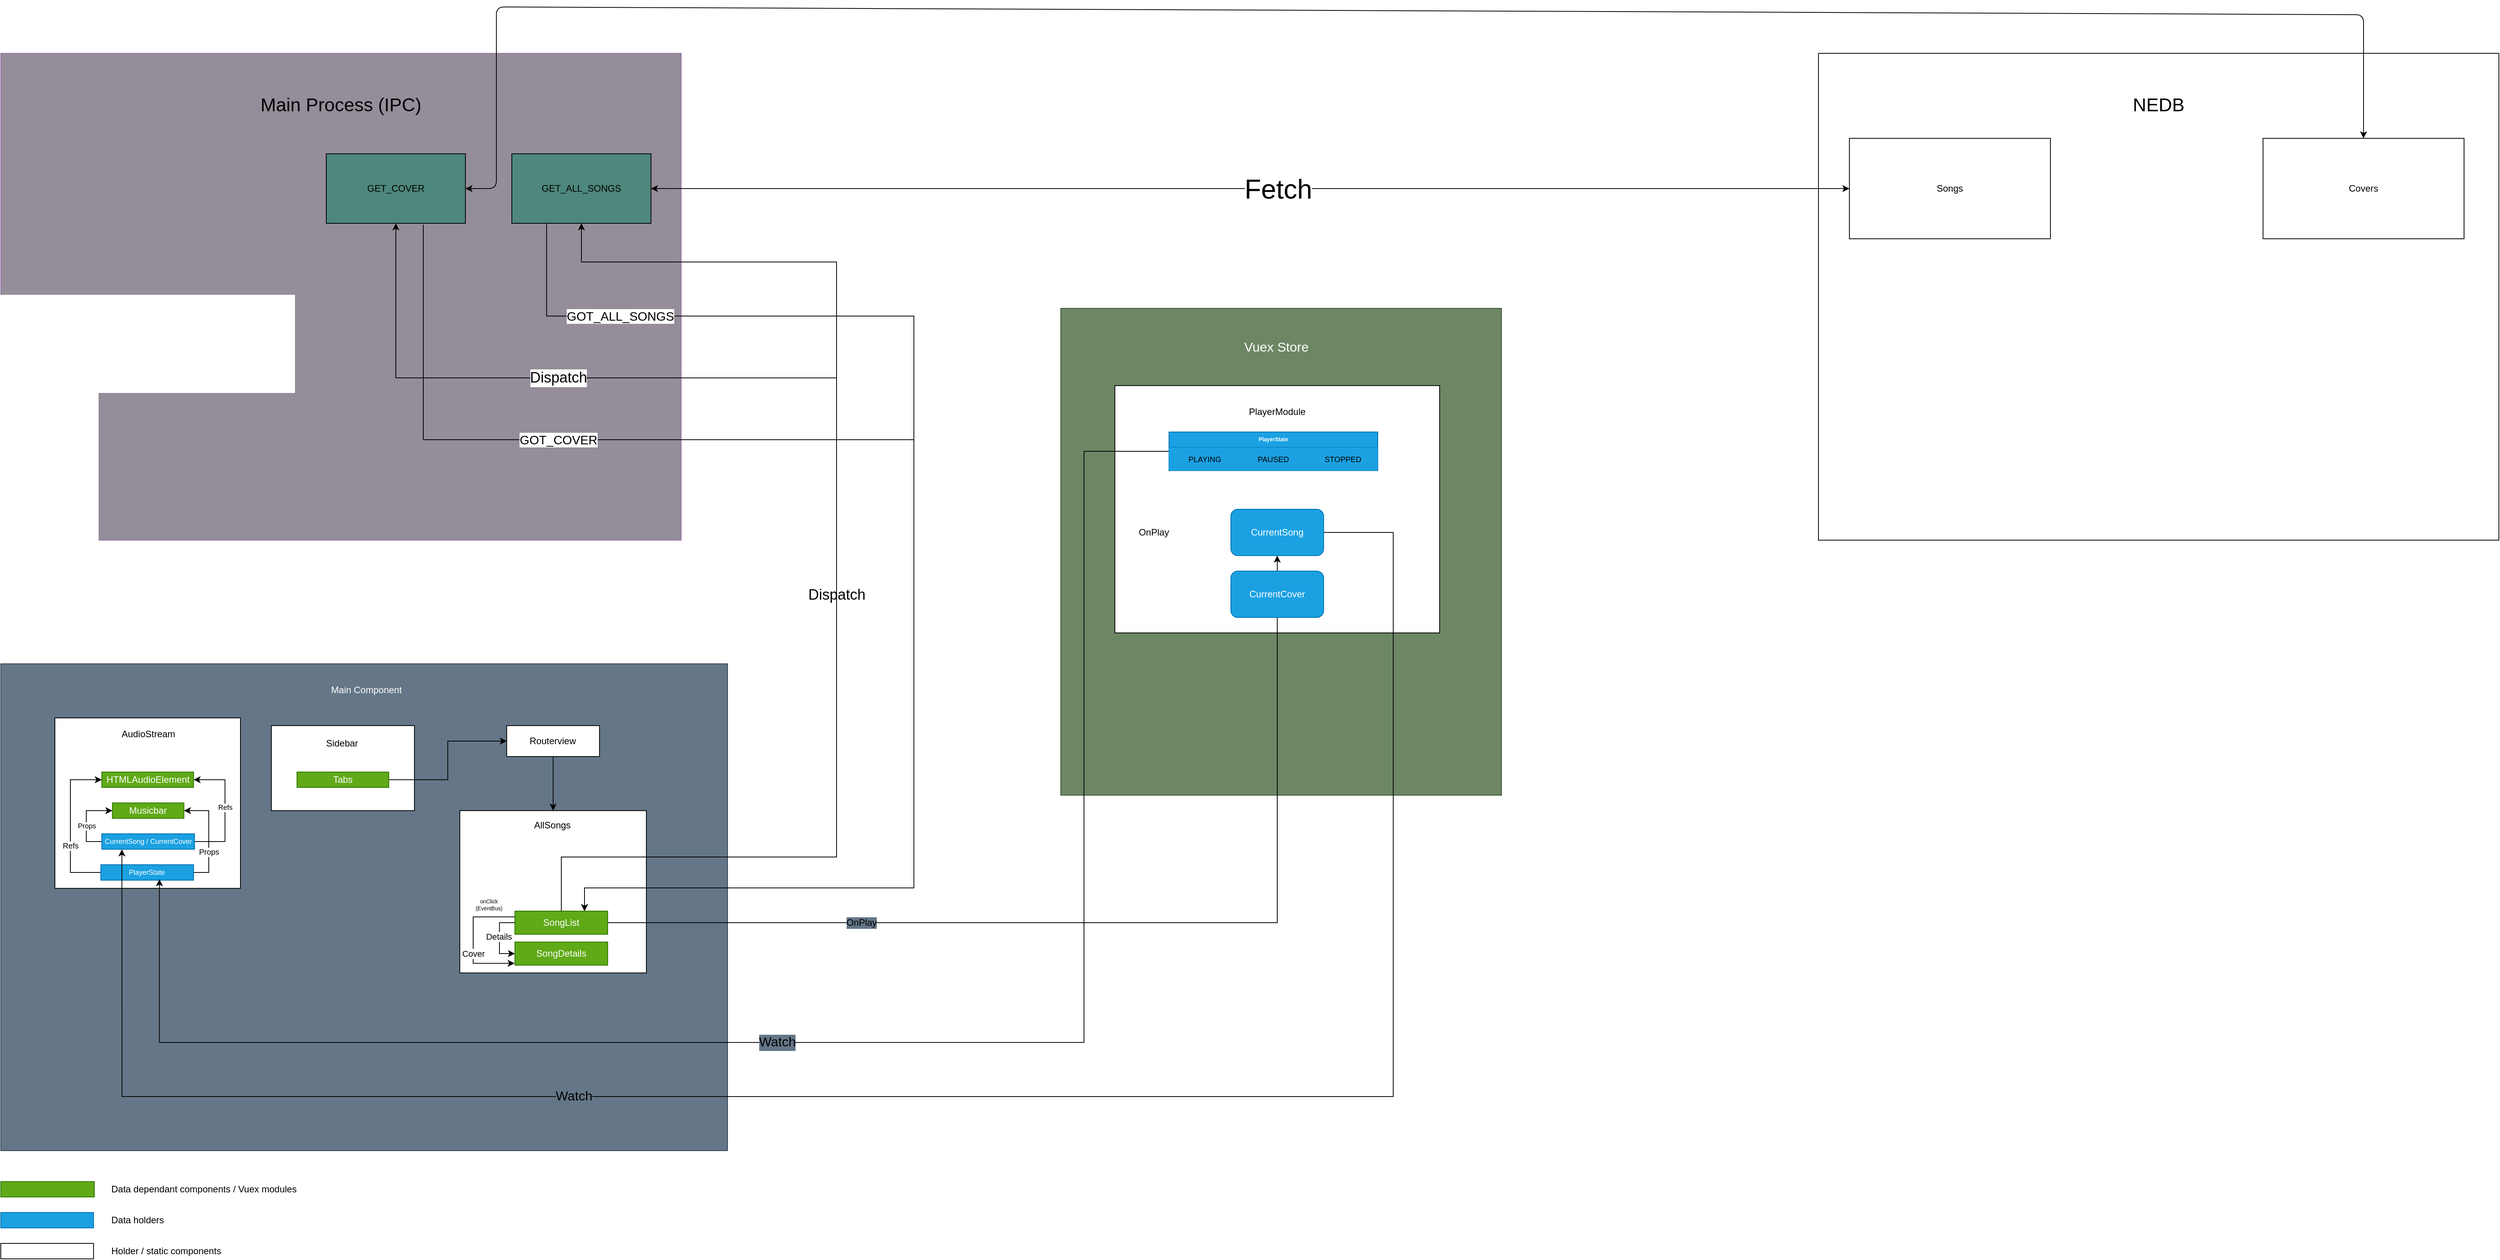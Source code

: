 <mxfile version="13.10.0" type="embed">
    <diagram id="kgpKYQtTHZ0yAKxKKP6v" name="Page-1">
        <mxGraphModel dx="2723" dy="1408" grid="1" gridSize="10" guides="1" tooltips="1" connect="1" arrows="1" fold="1" page="1" pageScale="1" pageWidth="850" pageHeight="1100" math="0" shadow="0">
            <root>
                <mxCell id="0"/>
                <mxCell id="1" parent="0"/>
                <mxCell id="_pVvDDTqTVWBj4t2EdJC-2" value="&lt;div&gt;Main Component&lt;/div&gt;" style="rounded=0;whiteSpace=wrap;html=1;align=start;container=1;movableLabel=1;recursiveResize=0;fillColor=#647687;strokeColor=#314354;fontColor=#ffffff;" parent="1" vertex="1">
                    <mxGeometry x="49" y="940" width="940" height="630" as="geometry">
                        <mxPoint x="3" y="-281" as="offset"/>
                    </mxGeometry>
                </mxCell>
                <mxCell id="_pVvDDTqTVWBj4t2EdJC-4" value="AudioStream" style="rounded=0;whiteSpace=wrap;html=1;movableLabel=1;" parent="_pVvDDTqTVWBj4t2EdJC-2" vertex="1">
                    <mxGeometry x="70" y="70" width="240" height="220.54" as="geometry">
                        <mxPoint x="1" y="-89" as="offset"/>
                    </mxGeometry>
                </mxCell>
                <mxCell id="_pVvDDTqTVWBj4t2EdJC-5" value="HTMLAudioElement" style="rounded=0;whiteSpace=wrap;html=1;fillColor=#60a917;strokeColor=#2D7600;fontColor=#ffffff;" parent="_pVvDDTqTVWBj4t2EdJC-2" vertex="1">
                    <mxGeometry x="130.63" y="140" width="118.75" height="20" as="geometry"/>
                </mxCell>
                <mxCell id="_pVvDDTqTVWBj4t2EdJC-6" value="Musicbar" style="rounded=0;whiteSpace=wrap;html=1;fillColor=#60a917;strokeColor=#2D7600;fontColor=#ffffff;" parent="_pVvDDTqTVWBj4t2EdJC-2" vertex="1">
                    <mxGeometry x="144.38" y="180" width="92.5" height="20" as="geometry"/>
                </mxCell>
                <mxCell id="_pVvDDTqTVWBj4t2EdJC-7" value="Sidebar" style="rounded=0;whiteSpace=wrap;html=1;movableLabel=1;" parent="_pVvDDTqTVWBj4t2EdJC-2" vertex="1">
                    <mxGeometry x="350" y="80" width="185" height="110" as="geometry">
                        <mxPoint x="-1" y="-32" as="offset"/>
                    </mxGeometry>
                </mxCell>
                <mxCell id="_pVvDDTqTVWBj4t2EdJC-74" style="edgeStyle=orthogonalEdgeStyle;rounded=0;orthogonalLoop=1;jettySize=auto;html=1;entryX=0;entryY=0.5;entryDx=0;entryDy=0;fontSize=9;" parent="_pVvDDTqTVWBj4t2EdJC-2" source="_pVvDDTqTVWBj4t2EdJC-8" target="_pVvDDTqTVWBj4t2EdJC-10" edge="1">
                    <mxGeometry relative="1" as="geometry"/>
                </mxCell>
                <mxCell id="_pVvDDTqTVWBj4t2EdJC-8" value="Tabs" style="rounded=0;whiteSpace=wrap;html=1;fillColor=#60a917;strokeColor=#2D7600;fontColor=#ffffff;" parent="_pVvDDTqTVWBj4t2EdJC-2" vertex="1">
                    <mxGeometry x="383.13" y="140" width="118.75" height="20" as="geometry"/>
                </mxCell>
                <mxCell id="_pVvDDTqTVWBj4t2EdJC-36" value="" style="edgeStyle=orthogonalEdgeStyle;rounded=0;orthogonalLoop=1;jettySize=auto;html=1;" parent="_pVvDDTqTVWBj4t2EdJC-2" source="_pVvDDTqTVWBj4t2EdJC-10" target="_pVvDDTqTVWBj4t2EdJC-35" edge="1">
                    <mxGeometry relative="1" as="geometry"/>
                </mxCell>
                <mxCell id="_pVvDDTqTVWBj4t2EdJC-10" value="Routerview" style="rounded=0;whiteSpace=wrap;html=1;" parent="_pVvDDTqTVWBj4t2EdJC-2" vertex="1">
                    <mxGeometry x="654.38" y="80" width="120" height="40" as="geometry"/>
                </mxCell>
                <mxCell id="_pVvDDTqTVWBj4t2EdJC-35" value="AllSongs" style="whiteSpace=wrap;html=1;rounded=0;movableLabel=1;" parent="_pVvDDTqTVWBj4t2EdJC-2" vertex="1">
                    <mxGeometry x="593.75" y="190" width="241.25" height="210" as="geometry">
                        <mxPoint x="-1" y="-86" as="offset"/>
                    </mxGeometry>
                </mxCell>
                <mxCell id="_pVvDDTqTVWBj4t2EdJC-39" style="edgeStyle=orthogonalEdgeStyle;rounded=0;orthogonalLoop=1;jettySize=auto;html=1;entryX=0;entryY=0.5;entryDx=0;entryDy=0;exitX=0;exitY=0.5;exitDx=0;exitDy=0;" parent="_pVvDDTqTVWBj4t2EdJC-2" source="_pVvDDTqTVWBj4t2EdJC-37" target="_pVvDDTqTVWBj4t2EdJC-38" edge="1">
                    <mxGeometry relative="1" as="geometry"/>
                </mxCell>
                <mxCell id="8" value="Details" style="edgeLabel;html=1;align=center;verticalAlign=middle;resizable=0;points=[];" vertex="1" connectable="0" parent="_pVvDDTqTVWBj4t2EdJC-39">
                    <mxGeometry x="-0.463" y="1" relative="1" as="geometry">
                        <mxPoint x="-2" y="16.61" as="offset"/>
                    </mxGeometry>
                </mxCell>
                <mxCell id="_pVvDDTqTVWBj4t2EdJC-37" value="SongList" style="rounded=0;whiteSpace=wrap;html=1;fillColor=#60a917;strokeColor=#2D7600;fontColor=#ffffff;" parent="_pVvDDTqTVWBj4t2EdJC-2" vertex="1">
                    <mxGeometry x="665" y="320" width="120" height="30" as="geometry"/>
                </mxCell>
                <mxCell id="_pVvDDTqTVWBj4t2EdJC-38" value="SongDetails" style="rounded=0;whiteSpace=wrap;html=1;fillColor=#60a917;strokeColor=#2D7600;fontColor=#ffffff;" parent="_pVvDDTqTVWBj4t2EdJC-2" vertex="1">
                    <mxGeometry x="665" y="360" width="120" height="30" as="geometry"/>
                </mxCell>
                <mxCell id="_pVvDDTqTVWBj4t2EdJC-41" value="&lt;font style=&quot;font-size: 7px&quot;&gt;onClick&lt;br style=&quot;font-size: 7px&quot;&gt;(EventBus)&lt;br style=&quot;font-size: 7px&quot;&gt;&lt;/font&gt;" style="text;html=1;strokeColor=none;fillColor=none;align=center;verticalAlign=middle;whiteSpace=wrap;rounded=0;fontSize=7;" parent="_pVvDDTqTVWBj4t2EdJC-2" vertex="1">
                    <mxGeometry x="597.75" y="303.5" width="67.25" height="16.5" as="geometry"/>
                </mxCell>
                <mxCell id="_pVvDDTqTVWBj4t2EdJC-69" style="edgeStyle=orthogonalEdgeStyle;rounded=0;orthogonalLoop=1;jettySize=auto;html=1;entryX=0;entryY=0.5;entryDx=0;entryDy=0;fontSize=9;exitX=0;exitY=0.5;exitDx=0;exitDy=0;" parent="_pVvDDTqTVWBj4t2EdJC-2" source="_pVvDDTqTVWBj4t2EdJC-66" target="_pVvDDTqTVWBj4t2EdJC-6" edge="1">
                    <mxGeometry relative="1" as="geometry"/>
                </mxCell>
                <mxCell id="_pVvDDTqTVWBj4t2EdJC-71" value="Props" style="edgeLabel;html=1;align=center;verticalAlign=middle;resizable=0;points=[];fontSize=9;" parent="_pVvDDTqTVWBj4t2EdJC-69" vertex="1" connectable="0">
                    <mxGeometry x="-0.041" relative="1" as="geometry">
                        <mxPoint y="5.03" as="offset"/>
                    </mxGeometry>
                </mxCell>
                <mxCell id="_pVvDDTqTVWBj4t2EdJC-70" style="edgeStyle=orthogonalEdgeStyle;rounded=0;orthogonalLoop=1;jettySize=auto;html=1;entryX=1;entryY=0.5;entryDx=0;entryDy=0;fontSize=9;exitX=1;exitY=0.5;exitDx=0;exitDy=0;" parent="_pVvDDTqTVWBj4t2EdJC-2" source="_pVvDDTqTVWBj4t2EdJC-66" target="_pVvDDTqTVWBj4t2EdJC-5" edge="1">
                    <mxGeometry relative="1" as="geometry">
                        <Array as="points">
                            <mxPoint x="290" y="230"/>
                            <mxPoint x="290" y="150"/>
                        </Array>
                    </mxGeometry>
                </mxCell>
                <mxCell id="_pVvDDTqTVWBj4t2EdJC-73" value="Refs" style="edgeLabel;html=1;align=center;verticalAlign=middle;resizable=0;points=[];fontSize=9;" parent="_pVvDDTqTVWBj4t2EdJC-70" vertex="1" connectable="0">
                    <mxGeometry x="0.221" relative="1" as="geometry">
                        <mxPoint y="14.12" as="offset"/>
                    </mxGeometry>
                </mxCell>
                <mxCell id="_pVvDDTqTVWBj4t2EdJC-66" value="CurrentSong / CurrentCover" style="rounded=0;whiteSpace=wrap;html=1;fontSize=9;fillColor=#1ba1e2;strokeColor=#006EAF;fontColor=#ffffff;" parent="_pVvDDTqTVWBj4t2EdJC-2" vertex="1">
                    <mxGeometry x="130.63" y="220" width="120" height="20" as="geometry"/>
                </mxCell>
                <mxCell id="_pVvDDTqTVWBj4t2EdJC-78" style="edgeStyle=orthogonalEdgeStyle;rounded=0;orthogonalLoop=1;jettySize=auto;html=1;entryX=0;entryY=0.5;entryDx=0;entryDy=0;fontSize=12;" parent="_pVvDDTqTVWBj4t2EdJC-2" source="_pVvDDTqTVWBj4t2EdJC-76" target="_pVvDDTqTVWBj4t2EdJC-5" edge="1">
                    <mxGeometry relative="1" as="geometry">
                        <Array as="points">
                            <mxPoint x="90" y="270"/>
                            <mxPoint x="90" y="150"/>
                        </Array>
                    </mxGeometry>
                </mxCell>
                <mxCell id="_pVvDDTqTVWBj4t2EdJC-81" value="Refs" style="edgeLabel;html=1;align=center;verticalAlign=middle;resizable=0;points=[];fontSize=10;" parent="_pVvDDTqTVWBj4t2EdJC-78" vertex="1" connectable="0">
                    <mxGeometry x="-0.076" relative="1" as="geometry">
                        <mxPoint y="18" as="offset"/>
                    </mxGeometry>
                </mxCell>
                <mxCell id="_pVvDDTqTVWBj4t2EdJC-79" style="edgeStyle=orthogonalEdgeStyle;rounded=0;orthogonalLoop=1;jettySize=auto;html=1;entryX=1;entryY=0.5;entryDx=0;entryDy=0;fontSize=12;" parent="_pVvDDTqTVWBj4t2EdJC-2" source="_pVvDDTqTVWBj4t2EdJC-76" target="_pVvDDTqTVWBj4t2EdJC-6" edge="1">
                    <mxGeometry relative="1" as="geometry">
                        <Array as="points">
                            <mxPoint x="269" y="270"/>
                            <mxPoint x="269" y="190"/>
                        </Array>
                    </mxGeometry>
                </mxCell>
                <mxCell id="_pVvDDTqTVWBj4t2EdJC-80" value="Props" style="edgeLabel;html=1;align=center;verticalAlign=middle;resizable=0;points=[];fontSize=10;" parent="_pVvDDTqTVWBj4t2EdJC-79" vertex="1" connectable="0">
                    <mxGeometry x="-0.284" relative="1" as="geometry">
                        <mxPoint as="offset"/>
                    </mxGeometry>
                </mxCell>
                <mxCell id="_pVvDDTqTVWBj4t2EdJC-76" value="PlayerState" style="rounded=0;whiteSpace=wrap;html=1;fontSize=9;fillColor=#1ba1e2;strokeColor=#006EAF;fontColor=#ffffff;" parent="_pVvDDTqTVWBj4t2EdJC-2" vertex="1">
                    <mxGeometry x="129.38" y="260" width="120" height="20" as="geometry"/>
                </mxCell>
                <mxCell id="35" style="edgeStyle=orthogonalEdgeStyle;rounded=0;orthogonalLoop=1;jettySize=auto;html=1;entryX=-0.003;entryY=0.92;entryDx=0;entryDy=0;exitX=0;exitY=0.25;exitDx=0;exitDy=0;entryPerimeter=0;" edge="1" parent="_pVvDDTqTVWBj4t2EdJC-2" source="_pVvDDTqTVWBj4t2EdJC-37" target="_pVvDDTqTVWBj4t2EdJC-38">
                    <mxGeometry relative="1" as="geometry">
                        <mxPoint x="611" y="330" as="sourcePoint"/>
                        <mxPoint x="611" y="370" as="targetPoint"/>
                        <Array as="points">
                            <mxPoint x="611" y="328"/>
                            <mxPoint x="611" y="388"/>
                        </Array>
                    </mxGeometry>
                </mxCell>
                <mxCell id="36" value="Cover" style="edgeLabel;html=1;align=center;verticalAlign=middle;resizable=0;points=[];" vertex="1" connectable="0" parent="35">
                    <mxGeometry x="-0.463" y="1" relative="1" as="geometry">
                        <mxPoint x="-9" y="46.5" as="offset"/>
                    </mxGeometry>
                </mxCell>
                <mxCell id="_pVvDDTqTVWBj4t2EdJC-42" value="&lt;font style=&quot;font-size: 17px&quot;&gt;Vuex Store&lt;/font&gt;" style="rounded=0;whiteSpace=wrap;html=1;fontSize=7;movableLabel=1;fillColor=#6d8764;strokeColor=#3A5431;fontColor=#ffffff;" parent="1" vertex="1">
                    <mxGeometry x="1420" y="480" width="570" height="630" as="geometry">
                        <mxPoint x="-6" y="-264" as="offset"/>
                    </mxGeometry>
                </mxCell>
                <mxCell id="_pVvDDTqTVWBj4t2EdJC-43" value="&lt;font style=&quot;font-size: 12px&quot;&gt;PlayerModule&lt;/font&gt;" style="rounded=0;whiteSpace=wrap;html=1;fontSize=7;movableLabel=1;" parent="1" vertex="1">
                    <mxGeometry x="1490" y="580" width="420" height="320" as="geometry">
                        <mxPoint y="-126" as="offset"/>
                    </mxGeometry>
                </mxCell>
                <mxCell id="_pVvDDTqTVWBj4t2EdJC-82" style="edgeStyle=orthogonalEdgeStyle;rounded=0;orthogonalLoop=1;jettySize=auto;html=1;fontSize=10;entryX=0.632;entryY=0.938;entryDx=0;entryDy=0;entryPerimeter=0;" parent="1" source="_pVvDDTqTVWBj4t2EdJC-45" edge="1" target="_pVvDDTqTVWBj4t2EdJC-76">
                    <mxGeometry relative="1" as="geometry">
                        <mxPoint x="210" y="1220" as="targetPoint"/>
                        <Array as="points">
                            <mxPoint x="1450" y="1430"/>
                            <mxPoint x="254" y="1430"/>
                        </Array>
                    </mxGeometry>
                </mxCell>
                <mxCell id="_pVvDDTqTVWBj4t2EdJC-84" value="&lt;font style=&quot;font-size: 17px;&quot;&gt;Watch&lt;/font&gt;" style="edgeLabel;html=1;align=center;verticalAlign=middle;resizable=0;points=[];fontSize=17;labelBackgroundColor=#647687;" parent="_pVvDDTqTVWBj4t2EdJC-82" vertex="1" connectable="0">
                    <mxGeometry x="0.109" y="-6" relative="1" as="geometry">
                        <mxPoint x="-6.45" y="6" as="offset"/>
                    </mxGeometry>
                </mxCell>
                <mxCell id="_pVvDDTqTVWBj4t2EdJC-45" value="PlayerState" style="shape=table;html=1;whiteSpace=wrap;startSize=20;container=1;collapsible=0;childLayout=tableLayout;fontStyle=1;align=center;fontSize=7;fillColor=#1ba1e2;strokeColor=#006EAF;fontColor=#ffffff;" parent="1" vertex="1">
                    <mxGeometry x="1560" y="640" width="270" height="50" as="geometry"/>
                </mxCell>
                <mxCell id="_pVvDDTqTVWBj4t2EdJC-54" value="" style="shape=partialRectangle;html=1;whiteSpace=wrap;collapsible=0;dropTarget=0;pointerEvents=0;fillColor=#1ba1e2;top=0;left=0;bottom=0;right=0;points=[[0,0.5],[1,0.5]];portConstraint=eastwest;strokeColor=#006EAF;fontColor=#ffffff;" parent="_pVvDDTqTVWBj4t2EdJC-45" vertex="1">
                    <mxGeometry y="20" width="270" height="30" as="geometry"/>
                </mxCell>
                <mxCell id="_pVvDDTqTVWBj4t2EdJC-55" value="&lt;font style=&quot;font-size: 10px&quot;&gt;&amp;nbsp;PLAYING&lt;/font&gt;" style="shape=partialRectangle;html=1;whiteSpace=wrap;connectable=0;fillColor=none;top=0;left=0;bottom=0;right=0;overflow=hidden;" parent="_pVvDDTqTVWBj4t2EdJC-54" vertex="1">
                    <mxGeometry width="90" height="30" as="geometry"/>
                </mxCell>
                <mxCell id="_pVvDDTqTVWBj4t2EdJC-56" value="&lt;font style=&quot;font-size: 10px&quot;&gt;PAUSED&lt;/font&gt;" style="shape=partialRectangle;html=1;whiteSpace=wrap;connectable=0;fillColor=none;top=0;left=0;bottom=0;right=0;overflow=hidden;" parent="_pVvDDTqTVWBj4t2EdJC-54" vertex="1">
                    <mxGeometry x="90" width="90" height="30" as="geometry"/>
                </mxCell>
                <mxCell id="_pVvDDTqTVWBj4t2EdJC-57" value="&lt;font style=&quot;font-size: 10px&quot;&gt;STOPPED&lt;/font&gt;" style="shape=partialRectangle;html=1;whiteSpace=wrap;connectable=0;fillColor=none;top=0;left=0;bottom=0;right=0;overflow=hidden;" parent="_pVvDDTqTVWBj4t2EdJC-54" vertex="1">
                    <mxGeometry x="180" width="90" height="30" as="geometry"/>
                </mxCell>
                <mxCell id="41" style="edgeStyle=orthogonalEdgeStyle;rounded=0;orthogonalLoop=1;jettySize=auto;html=1;entryX=0.217;entryY=1.006;entryDx=0;entryDy=0;entryPerimeter=0;" edge="1" parent="1" source="_pVvDDTqTVWBj4t2EdJC-60" target="_pVvDDTqTVWBj4t2EdJC-66">
                    <mxGeometry relative="1" as="geometry">
                        <Array as="points">
                            <mxPoint x="1850" y="1500"/>
                            <mxPoint x="206" y="1500"/>
                        </Array>
                    </mxGeometry>
                </mxCell>
                <mxCell id="_pVvDDTqTVWBj4t2EdJC-60" value="&lt;font style=&quot;font-size: 12px&quot;&gt;CurrentSong&lt;/font&gt;" style="rounded=1;whiteSpace=wrap;html=1;fontSize=7;fillColor=#1ba1e2;strokeColor=#006EAF;fontColor=#ffffff;" parent="1" vertex="1">
                    <mxGeometry x="1640" y="740" width="120" height="60" as="geometry"/>
                </mxCell>
                <mxCell id="_pVvDDTqTVWBj4t2EdJC-61" style="edgeStyle=orthogonalEdgeStyle;rounded=0;orthogonalLoop=1;jettySize=auto;html=1;fontSize=9;" parent="1" source="_pVvDDTqTVWBj4t2EdJC-37" target="_pVvDDTqTVWBj4t2EdJC-60" edge="1">
                    <mxGeometry relative="1" as="geometry"/>
                </mxCell>
                <mxCell id="_pVvDDTqTVWBj4t2EdJC-75" value="OnPlay" style="edgeLabel;html=1;align=center;verticalAlign=middle;resizable=0;points=[];fontSize=12;labelBackgroundColor=#647687;" parent="_pVvDDTqTVWBj4t2EdJC-61" vertex="1" connectable="0">
                    <mxGeometry x="-0.495" relative="1" as="geometry">
                        <mxPoint x="-10.57" as="offset"/>
                    </mxGeometry>
                </mxCell>
                <mxCell id="_pVvDDTqTVWBj4t2EdJC-85" value="OnPlay" style="edgeLabel;html=1;align=center;verticalAlign=middle;resizable=0;points=[];fontSize=12;" parent="1" vertex="1" connectable="0">
                    <mxGeometry x="1540.0" y="770" as="geometry"/>
                </mxCell>
                <mxCell id="2" value="" style="rounded=0;whiteSpace=wrap;html=1;fillColor=#60a917;strokeColor=#2D7600;fontColor=#ffffff;" parent="1" vertex="1">
                    <mxGeometry x="49" y="1610" width="121" height="20" as="geometry"/>
                </mxCell>
                <mxCell id="3" value="" style="rounded=0;whiteSpace=wrap;html=1;fontSize=9;fillColor=#1ba1e2;strokeColor=#006EAF;fontColor=#ffffff;" parent="1" vertex="1">
                    <mxGeometry x="49" y="1650" width="120" height="20" as="geometry"/>
                </mxCell>
                <mxCell id="4" value="" style="rounded=0;whiteSpace=wrap;html=1;" parent="1" vertex="1">
                    <mxGeometry x="49" y="1690" width="120" height="20" as="geometry"/>
                </mxCell>
                <mxCell id="5" value="Data holders" style="text;html=1;strokeColor=none;fillColor=none;align=left;verticalAlign=middle;whiteSpace=wrap;rounded=0;labelBackgroundColor=none;" parent="1" vertex="1">
                    <mxGeometry x="190" y="1650" width="180" height="20" as="geometry"/>
                </mxCell>
                <mxCell id="6" value="Data dependant components / Vuex modules" style="text;html=1;strokeColor=none;fillColor=none;align=left;verticalAlign=middle;whiteSpace=wrap;rounded=0;labelBackgroundColor=none;" parent="1" vertex="1">
                    <mxGeometry x="190" y="1610" width="250" height="20" as="geometry"/>
                </mxCell>
                <mxCell id="7" value="Holder / static components" style="text;html=1;strokeColor=none;fillColor=none;align=left;verticalAlign=middle;whiteSpace=wrap;rounded=0;labelBackgroundColor=none;" parent="1" vertex="1">
                    <mxGeometry x="190" y="1690" width="180" height="20" as="geometry"/>
                </mxCell>
                <mxCell id="37" value="&lt;font style=&quot;font-size: 12px&quot;&gt;CurrentCover&lt;/font&gt;" style="rounded=1;whiteSpace=wrap;html=1;fontSize=7;fillColor=#1ba1e2;strokeColor=#006EAF;fontColor=#ffffff;" vertex="1" parent="1">
                    <mxGeometry x="1640" y="820" width="120" height="60" as="geometry"/>
                </mxCell>
                <mxCell id="42" value="&lt;font style=&quot;font-size: 17px;&quot;&gt;Watch&lt;/font&gt;" style="edgeLabel;html=1;align=center;verticalAlign=middle;resizable=0;points=[];fontSize=17;labelBackgroundColor=#647687;" vertex="1" connectable="0" parent="1">
                    <mxGeometry x="788.412" y="1504" as="geometry">
                        <mxPoint x="1" y="-4" as="offset"/>
                    </mxGeometry>
                </mxCell>
                <mxCell id="46" value="&lt;font style=&quot;font-size: 24px&quot;&gt;Main Process (IPC)&lt;/font&gt;" style="rounded=0;whiteSpace=wrap;html=1;movableLabel=1;strokeColor=#9673a6;fillColor=#958D99;" vertex="1" parent="1">
                    <mxGeometry x="49" y="150" width="880" height="630" as="geometry">
                        <mxPoint y="-248" as="offset"/>
                    </mxGeometry>
                </mxCell>
                <mxCell id="47" value="&lt;font style=&quot;font-size: 24px&quot;&gt;NEDB&lt;/font&gt;" style="rounded=0;whiteSpace=wrap;html=1;movableLabel=1;" vertex="1" parent="1">
                    <mxGeometry x="2400" y="150" width="880" height="630" as="geometry">
                        <mxPoint y="-248" as="offset"/>
                    </mxGeometry>
                </mxCell>
                <mxCell id="48" value="Songs" style="rounded=0;whiteSpace=wrap;html=1;" vertex="1" parent="1">
                    <mxGeometry x="2440" y="260" width="260" height="130" as="geometry"/>
                </mxCell>
                <mxCell id="49" value="Covers" style="rounded=0;whiteSpace=wrap;html=1;" vertex="1" parent="1">
                    <mxGeometry x="2975" y="260" width="260" height="130" as="geometry"/>
                </mxCell>
                <mxCell id="57" style="edgeStyle=orthogonalEdgeStyle;rounded=0;orthogonalLoop=1;jettySize=auto;html=1;entryX=0.75;entryY=0;entryDx=0;entryDy=0;fontSize=35;exitX=0.25;exitY=1;exitDx=0;exitDy=0;" edge="1" parent="1" source="50" target="_pVvDDTqTVWBj4t2EdJC-37">
                    <mxGeometry relative="1" as="geometry">
                        <Array as="points">
                            <mxPoint x="755" y="490"/>
                            <mxPoint x="1230" y="490"/>
                            <mxPoint x="1230" y="1230"/>
                            <mxPoint x="804" y="1230"/>
                        </Array>
                    </mxGeometry>
                </mxCell>
                <mxCell id="58" value="&lt;font style=&quot;font-size: 16px;&quot;&gt;GOT_ALL_SONGS&lt;/font&gt;" style="edgeLabel;html=1;align=center;verticalAlign=middle;resizable=0;points=[];fontSize=16;" vertex="1" connectable="0" parent="57">
                    <mxGeometry x="0.113" y="3" relative="1" as="geometry">
                        <mxPoint x="-383" y="-402.14" as="offset"/>
                    </mxGeometry>
                </mxCell>
                <mxCell id="50" value="GET_ALL_SONGS" style="rounded=0;whiteSpace=wrap;html=1;fillColor=#4E877C;" vertex="1" parent="1">
                    <mxGeometry x="710" y="280" width="180" height="90" as="geometry"/>
                </mxCell>
                <mxCell id="51" style="edgeStyle=orthogonalEdgeStyle;rounded=0;orthogonalLoop=1;jettySize=auto;html=1;entryX=0.5;entryY=1;entryDx=0;entryDy=0;" edge="1" parent="1" source="_pVvDDTqTVWBj4t2EdJC-37" target="50">
                    <mxGeometry relative="1" as="geometry">
                        <Array as="points">
                            <mxPoint x="774" y="1190"/>
                            <mxPoint x="1130" y="1190"/>
                            <mxPoint x="1130" y="420"/>
                            <mxPoint x="800" y="420"/>
                        </Array>
                    </mxGeometry>
                </mxCell>
                <mxCell id="52" value="Dispatch" style="edgeLabel;html=1;align=center;verticalAlign=middle;resizable=0;points=[];fontSize=19;" vertex="1" connectable="0" parent="51">
                    <mxGeometry x="-0.016" y="2" relative="1" as="geometry">
                        <mxPoint x="1.97" y="9.86" as="offset"/>
                    </mxGeometry>
                </mxCell>
                <mxCell id="55" value="" style="endArrow=classic;startArrow=classic;html=1;fontSize=27;entryX=0;entryY=0.5;entryDx=0;entryDy=0;exitX=1;exitY=0.5;exitDx=0;exitDy=0;" edge="1" parent="1" source="50" target="48">
                    <mxGeometry width="50" height="50" relative="1" as="geometry">
                        <mxPoint x="1280" y="310" as="sourcePoint"/>
                        <mxPoint x="1330" y="260" as="targetPoint"/>
                    </mxGeometry>
                </mxCell>
                <mxCell id="56" value="Fetch" style="edgeLabel;html=1;align=center;verticalAlign=middle;resizable=0;points=[];fontSize=35;" vertex="1" connectable="0" parent="55">
                    <mxGeometry x="-0.068" y="11" relative="1" as="geometry">
                        <mxPoint x="88" y="11" as="offset"/>
                    </mxGeometry>
                </mxCell>
                <mxCell id="62" style="edgeStyle=orthogonalEdgeStyle;rounded=0;orthogonalLoop=1;jettySize=auto;html=1;fontSize=16;entryX=0.5;entryY=1;entryDx=0;entryDy=0;" edge="1" parent="1" target="59">
                    <mxGeometry relative="1" as="geometry">
                        <mxPoint x="1020" y="550" as="targetPoint"/>
                        <mxPoint x="774" y="1260" as="sourcePoint"/>
                        <Array as="points">
                            <mxPoint x="774" y="1190"/>
                            <mxPoint x="1130" y="1190"/>
                            <mxPoint x="1130" y="570"/>
                            <mxPoint x="560" y="570"/>
                        </Array>
                    </mxGeometry>
                </mxCell>
                <mxCell id="64" style="edgeStyle=orthogonalEdgeStyle;rounded=0;orthogonalLoop=1;jettySize=auto;html=1;fontSize=16;entryX=0.75;entryY=0;entryDx=0;entryDy=0;exitX=0.697;exitY=1.019;exitDx=0;exitDy=0;exitPerimeter=0;" edge="1" parent="1" source="59" target="_pVvDDTqTVWBj4t2EdJC-37">
                    <mxGeometry relative="1" as="geometry">
                        <mxPoint x="800" y="1264.706" as="targetPoint"/>
                        <Array as="points">
                            <mxPoint x="596" y="650"/>
                            <mxPoint x="1230" y="650"/>
                            <mxPoint x="1230" y="1230"/>
                            <mxPoint x="804" y="1230"/>
                        </Array>
                    </mxGeometry>
                </mxCell>
                <mxCell id="59" value="GET_COVER" style="rounded=0;whiteSpace=wrap;html=1;fillColor=#4E877C;" vertex="1" parent="1">
                    <mxGeometry x="470" y="280" width="180" height="90" as="geometry"/>
                </mxCell>
                <mxCell id="65" value="&lt;font style=&quot;font-size: 16px&quot;&gt;GOT_COVER&lt;/font&gt;" style="edgeLabel;html=1;align=center;verticalAlign=middle;resizable=0;points=[];fontSize=16;" vertex="1" connectable="0" parent="1">
                    <mxGeometry x="770" y="650.003" as="geometry"/>
                </mxCell>
                <mxCell id="66" value="Dispatch" style="edgeLabel;html=1;align=center;verticalAlign=middle;resizable=0;points=[];fontSize=19;" vertex="1" connectable="0" parent="1">
                    <mxGeometry x="770.0" y="570.0" as="geometry"/>
                </mxCell>
                <mxCell id="68" value="" style="endArrow=classic;startArrow=classic;html=1;fontSize=16;exitX=1;exitY=0.5;exitDx=0;exitDy=0;entryX=0.5;entryY=0;entryDx=0;entryDy=0;" edge="1" parent="1" source="59" target="49">
                    <mxGeometry width="50" height="50" relative="1" as="geometry">
                        <mxPoint x="740" y="80" as="sourcePoint"/>
                        <mxPoint x="790" y="30" as="targetPoint"/>
                        <Array as="points">
                            <mxPoint x="690" y="325"/>
                            <mxPoint x="690" y="90"/>
                            <mxPoint x="3105" y="100"/>
                        </Array>
                    </mxGeometry>
                </mxCell>
            </root>
        </mxGraphModel>
    </diagram>
</mxfile>